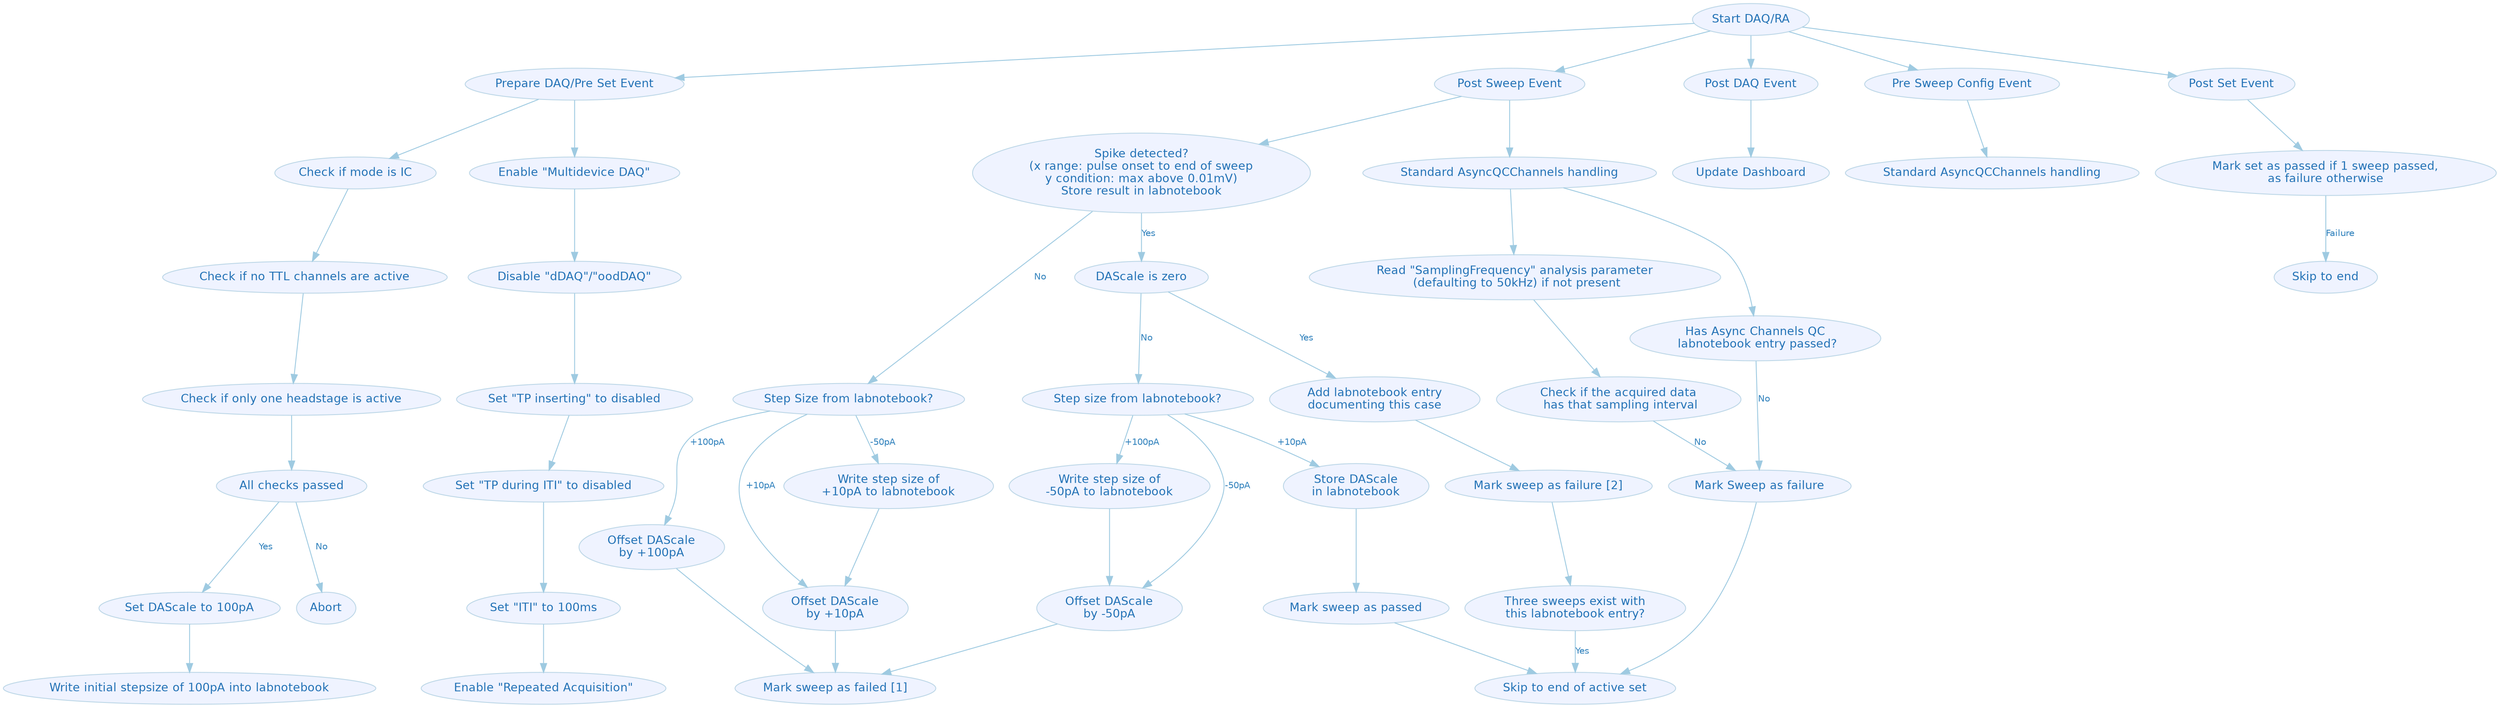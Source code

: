 digraph G {
	graph [center=true,
		color=white,
		compound=true,
		fontcolor=black,
		fontname=Helvetica,
		fontsize=14,
		penwidth=0.1,
		ratio="0,01"
	];
	node [color="#bdd7e7",
		fillcolor="#eff3ff",
		fontcolor="#2171b5",
		fontname=Helvetica,
		fontsize=13,
		label="\N",
		shape=ellipse,
		style=filled
	];
	edge [color="#9ecae1",
		fontcolor="#3182bd",
		fontname=Helvetica,
		fontsize=10,
		style=solid
	];
	"Start DAQ/RA" -> "Prepare DAQ/Pre Set Event";
	"Start DAQ/RA" -> "Post Sweep Event";
	"Start DAQ/RA" -> "Post DAQ Event";
	"Start DAQ/RA" -> "Pre Sweep Config Event";
	"Start DAQ/RA" -> "Post Set Event";
	"Prepare DAQ/Pre Set Event" -> "Enable \"Multidevice DAQ\"";
	"Prepare DAQ/Pre Set Event" -> "Check if mode is IC";
	n91	[URL="../_static/images/async-qc-channels.svg",
		label="Standard AsyncQCChannels handling",
		target=_graphviz];
	"Post Sweep Event" -> n91;
	"Post Sweep Event" -> "Spike detected?\n(x range: pulse onset to end of sweep\ny condition: max above 0.01mV)\nStore result in labnotebook";
	"Post DAQ Event" -> "Update Dashboard";
	n92	[URL="../_static/images/async-qc-channels.svg",
		label="Standard AsyncQCChannels handling",
		target=_graphviz];
	"Pre Sweep Config Event" -> n92;
	"Post Set Event" -> "Mark set as passed if 1 sweep passed,\nas failure otherwise";
	"Enable \"Multidevice DAQ\"" -> "Disable \"dDAQ\"/\"oodDAQ\"";
	"Check if mode is IC" -> "Check if no TTL channels are active";
	n37	[label="Read \"SamplingFrequency\" analysis parameter\n (defaulting to 50kHz) if not present"];
	n91 -> n37;
	n43	[label="Has Async Channels QC\n labnotebook entry passed?"];
	n91 -> n43;
	"Spike detected?\n(x range: pulse onset to end of sweep\ny condition: max above 0.01mV)\nStore result in labnotebook" -> "DAScale is zero"	[label=Yes];
	"Spike detected?\n(x range: pulse onset to end of sweep\ny condition: max above 0.01mV)\nStore result in labnotebook" -> "Step Size from labnotebook?"	[label=No];
	n38	[label="Check if the acquired data\n has that sampling interval"];
	n37 -> n38;
	"Mark set as passed if 1 sweep passed,\nas failure otherwise" -> "Skip to end"	[label=Failure];
	"Disable \"dDAQ\"/\"oodDAQ\"" -> "Set \"TP inserting\" to disabled";
	"Check if no TTL channels are active" -> "Check if only one headstage is active";
	"DAScale is zero" -> "Step size from labnotebook?"	[label=No];
	"DAScale is zero" -> "Add labnotebook entry\ndocumenting this case"	[label=Yes];
	"Step Size from labnotebook?" -> "Write step size of\n+10pA to labnotebook"	[label="-50pA"];
	"Step Size from labnotebook?" -> "Offset DAScale\nby +10pA"	[label="+10pA"];
	"Step Size from labnotebook?" -> "Offset DAScale\nby +100pA"	[label="+100pA"];
	n39	[label="Mark Sweep as failure"];
	n38 -> n39	[label=No];
	"Set \"TP inserting\" to disabled" -> "Set \"TP during ITI\" to disabled";
	"Check if only one headstage is active" -> "All checks passed";
	"Step size from labnotebook?" -> "Store DAScale\nin labnotebook"	[label="+10pA"];
	"Step size from labnotebook?" -> "Offset DAScale\nby -50pA"	[label="-50pA"];
	"Step size from labnotebook?" -> "Write step size of\n-50pA to labnotebook"	[label="+100pA"];
	"Add labnotebook entry\ndocumenting this case" -> "Mark sweep as failure [2]";
	"Write step size of\n+10pA to labnotebook" -> "Offset DAScale\nby +10pA";
	"Offset DAScale\nby +10pA" -> "Mark sweep as failed [1]";
	"Offset DAScale\nby +100pA" -> "Mark sweep as failed [1]";
	n39 -> "Skip to end of active set";
	"Set \"TP during ITI\" to disabled" -> "Set \"ITI\" to 100ms";
	"All checks passed" -> "Set DAScale to 100pA"	[label=Yes];
	"All checks passed" -> Abort	[label=No];
	"Store DAScale\nin labnotebook" -> "Mark sweep as passed";
	"Offset DAScale\nby -50pA" -> "Mark sweep as failed [1]";
	"Write step size of\n-50pA to labnotebook" -> "Offset DAScale\nby -50pA";
	"Mark sweep as failure [2]" -> "Three sweeps exist with\nthis labnotebook entry?";
	"Set \"ITI\" to 100ms" -> "Enable \"Repeated Acquisition\"";
	"Set DAScale to 100pA" -> "Write initial stepsize of 100pA into labnotebook";
	"Mark sweep as passed" -> "Skip to end of active set";
	"Three sweeps exist with\nthis labnotebook entry?" -> "Skip to end of active set"	[label=Yes];
	n43 -> n39	[label=No];
}

